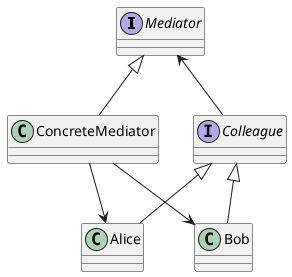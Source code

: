 @startuml

interface Mediator {
}

class ConcreteMediator {
}
Mediator <|-- ConcreteMediator

interface Colleague {
}

class Alice {
}

class Bob {
}
Colleague <|-- Alice
Colleague <|-- Bob

Mediator <-- Colleague
ConcreteMediator --> Alice
ConcreteMediator --> Bob

@enduml
